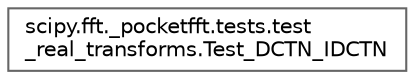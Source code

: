 digraph "Graphical Class Hierarchy"
{
 // LATEX_PDF_SIZE
  bgcolor="transparent";
  edge [fontname=Helvetica,fontsize=10,labelfontname=Helvetica,labelfontsize=10];
  node [fontname=Helvetica,fontsize=10,shape=box,height=0.2,width=0.4];
  rankdir="LR";
  Node0 [id="Node000000",label="scipy.fft._pocketfft.tests.test\l_real_transforms.Test_DCTN_IDCTN",height=0.2,width=0.4,color="grey40", fillcolor="white", style="filled",URL="$d6/d20/classscipy_1_1fft_1_1__pocketfft_1_1tests_1_1test__real__transforms_1_1Test__DCTN__IDCTN.html",tooltip=" "];
}
